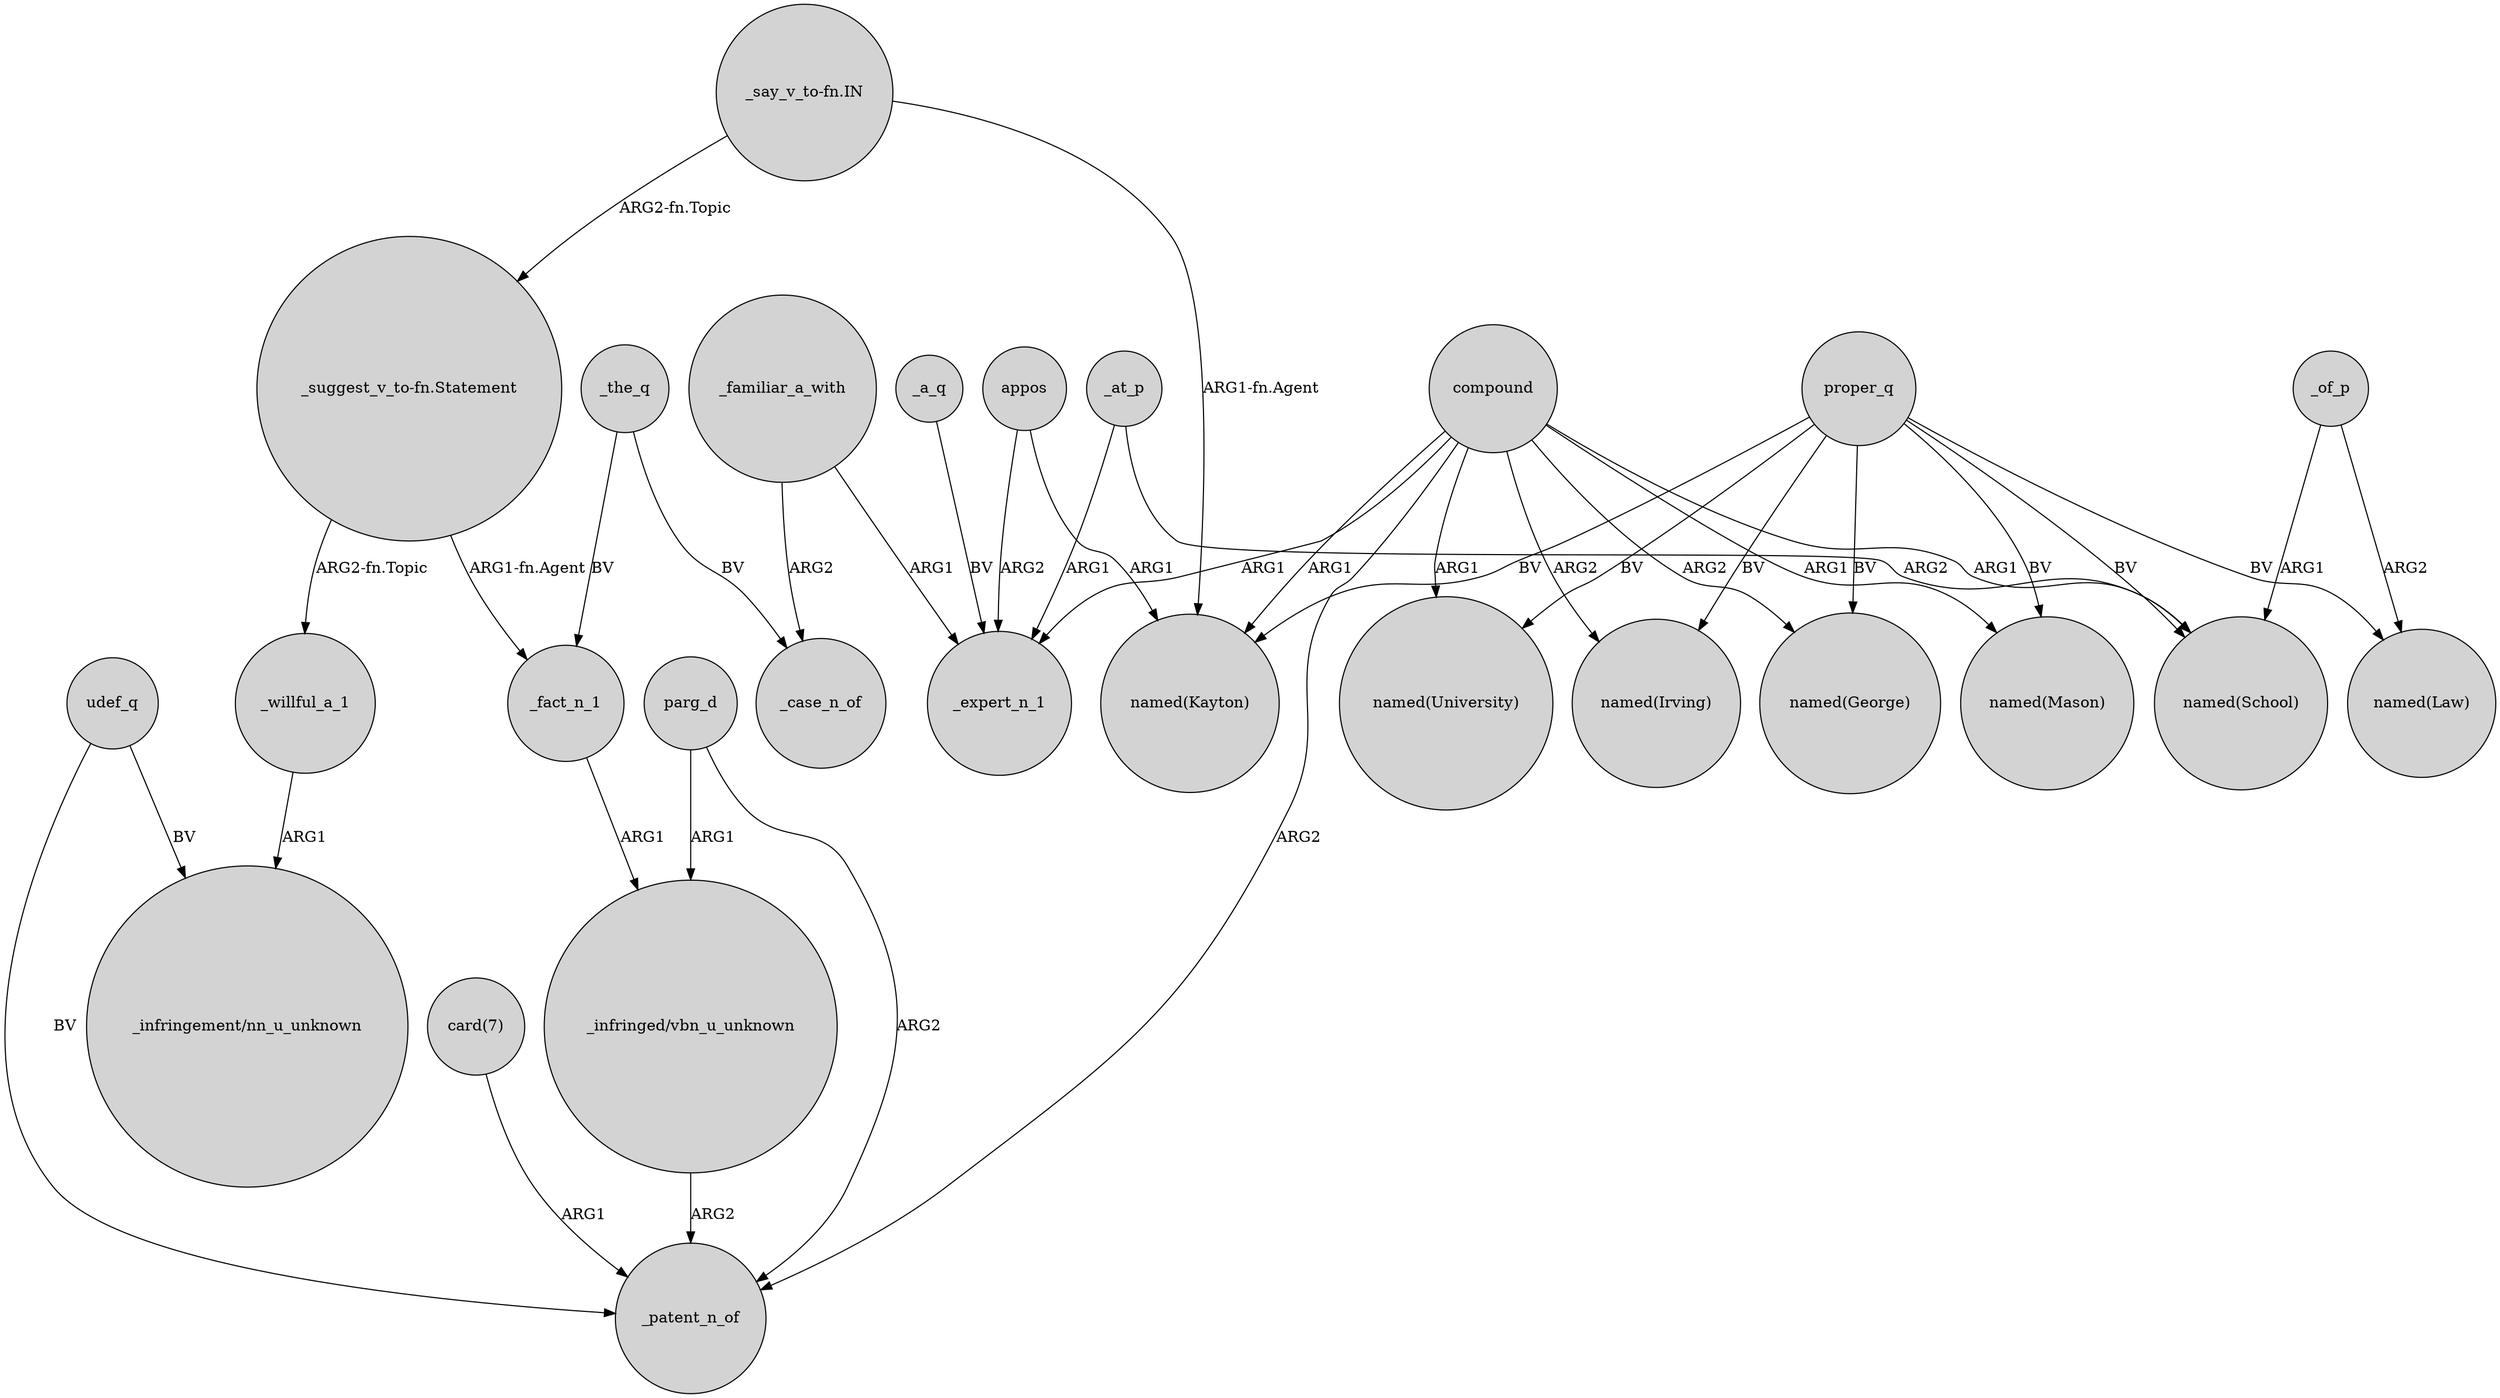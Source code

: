 digraph {
	node [shape=circle style=filled]
	"_suggest_v_to-fn.Statement" -> _willful_a_1 [label="ARG2-fn.Topic"]
	"_say_v_to-fn.IN" -> "named(Kayton)" [label="ARG1-fn.Agent"]
	_of_p -> "named(Law)" [label=ARG2]
	"_say_v_to-fn.IN" -> "_suggest_v_to-fn.Statement" [label="ARG2-fn.Topic"]
	"_infringed/vbn_u_unknown" -> _patent_n_of [label=ARG2]
	appos -> _expert_n_1 [label=ARG2]
	"card(7)" -> _patent_n_of [label=ARG1]
	compound -> "named(University)" [label=ARG1]
	_the_q -> _case_n_of [label=BV]
	_familiar_a_with -> _expert_n_1 [label=ARG1]
	proper_q -> "named(Mason)" [label=BV]
	_at_p -> "named(School)" [label=ARG2]
	proper_q -> "named(Law)" [label=BV]
	proper_q -> "named(Kayton)" [label=BV]
	compound -> "named(George)" [label=ARG2]
	"_suggest_v_to-fn.Statement" -> _fact_n_1 [label="ARG1-fn.Agent"]
	_fact_n_1 -> "_infringed/vbn_u_unknown" [label=ARG1]
	compound -> "named(Kayton)" [label=ARG1]
	parg_d -> "_infringed/vbn_u_unknown" [label=ARG1]
	compound -> _patent_n_of [label=ARG2]
	udef_q -> _patent_n_of [label=BV]
	appos -> "named(Kayton)" [label=ARG1]
	proper_q -> "named(School)" [label=BV]
	proper_q -> "named(Irving)" [label=BV]
	_at_p -> _expert_n_1 [label=ARG1]
	compound -> _expert_n_1 [label=ARG1]
	_of_p -> "named(School)" [label=ARG1]
	_willful_a_1 -> "_infringement/nn_u_unknown" [label=ARG1]
	proper_q -> "named(George)" [label=BV]
	udef_q -> "_infringement/nn_u_unknown" [label=BV]
	_the_q -> _fact_n_1 [label=BV]
	compound -> "named(School)" [label=ARG1]
	_a_q -> _expert_n_1 [label=BV]
	compound -> "named(Irving)" [label=ARG2]
	parg_d -> _patent_n_of [label=ARG2]
	_familiar_a_with -> _case_n_of [label=ARG2]
	proper_q -> "named(University)" [label=BV]
	compound -> "named(Mason)" [label=ARG1]
}
